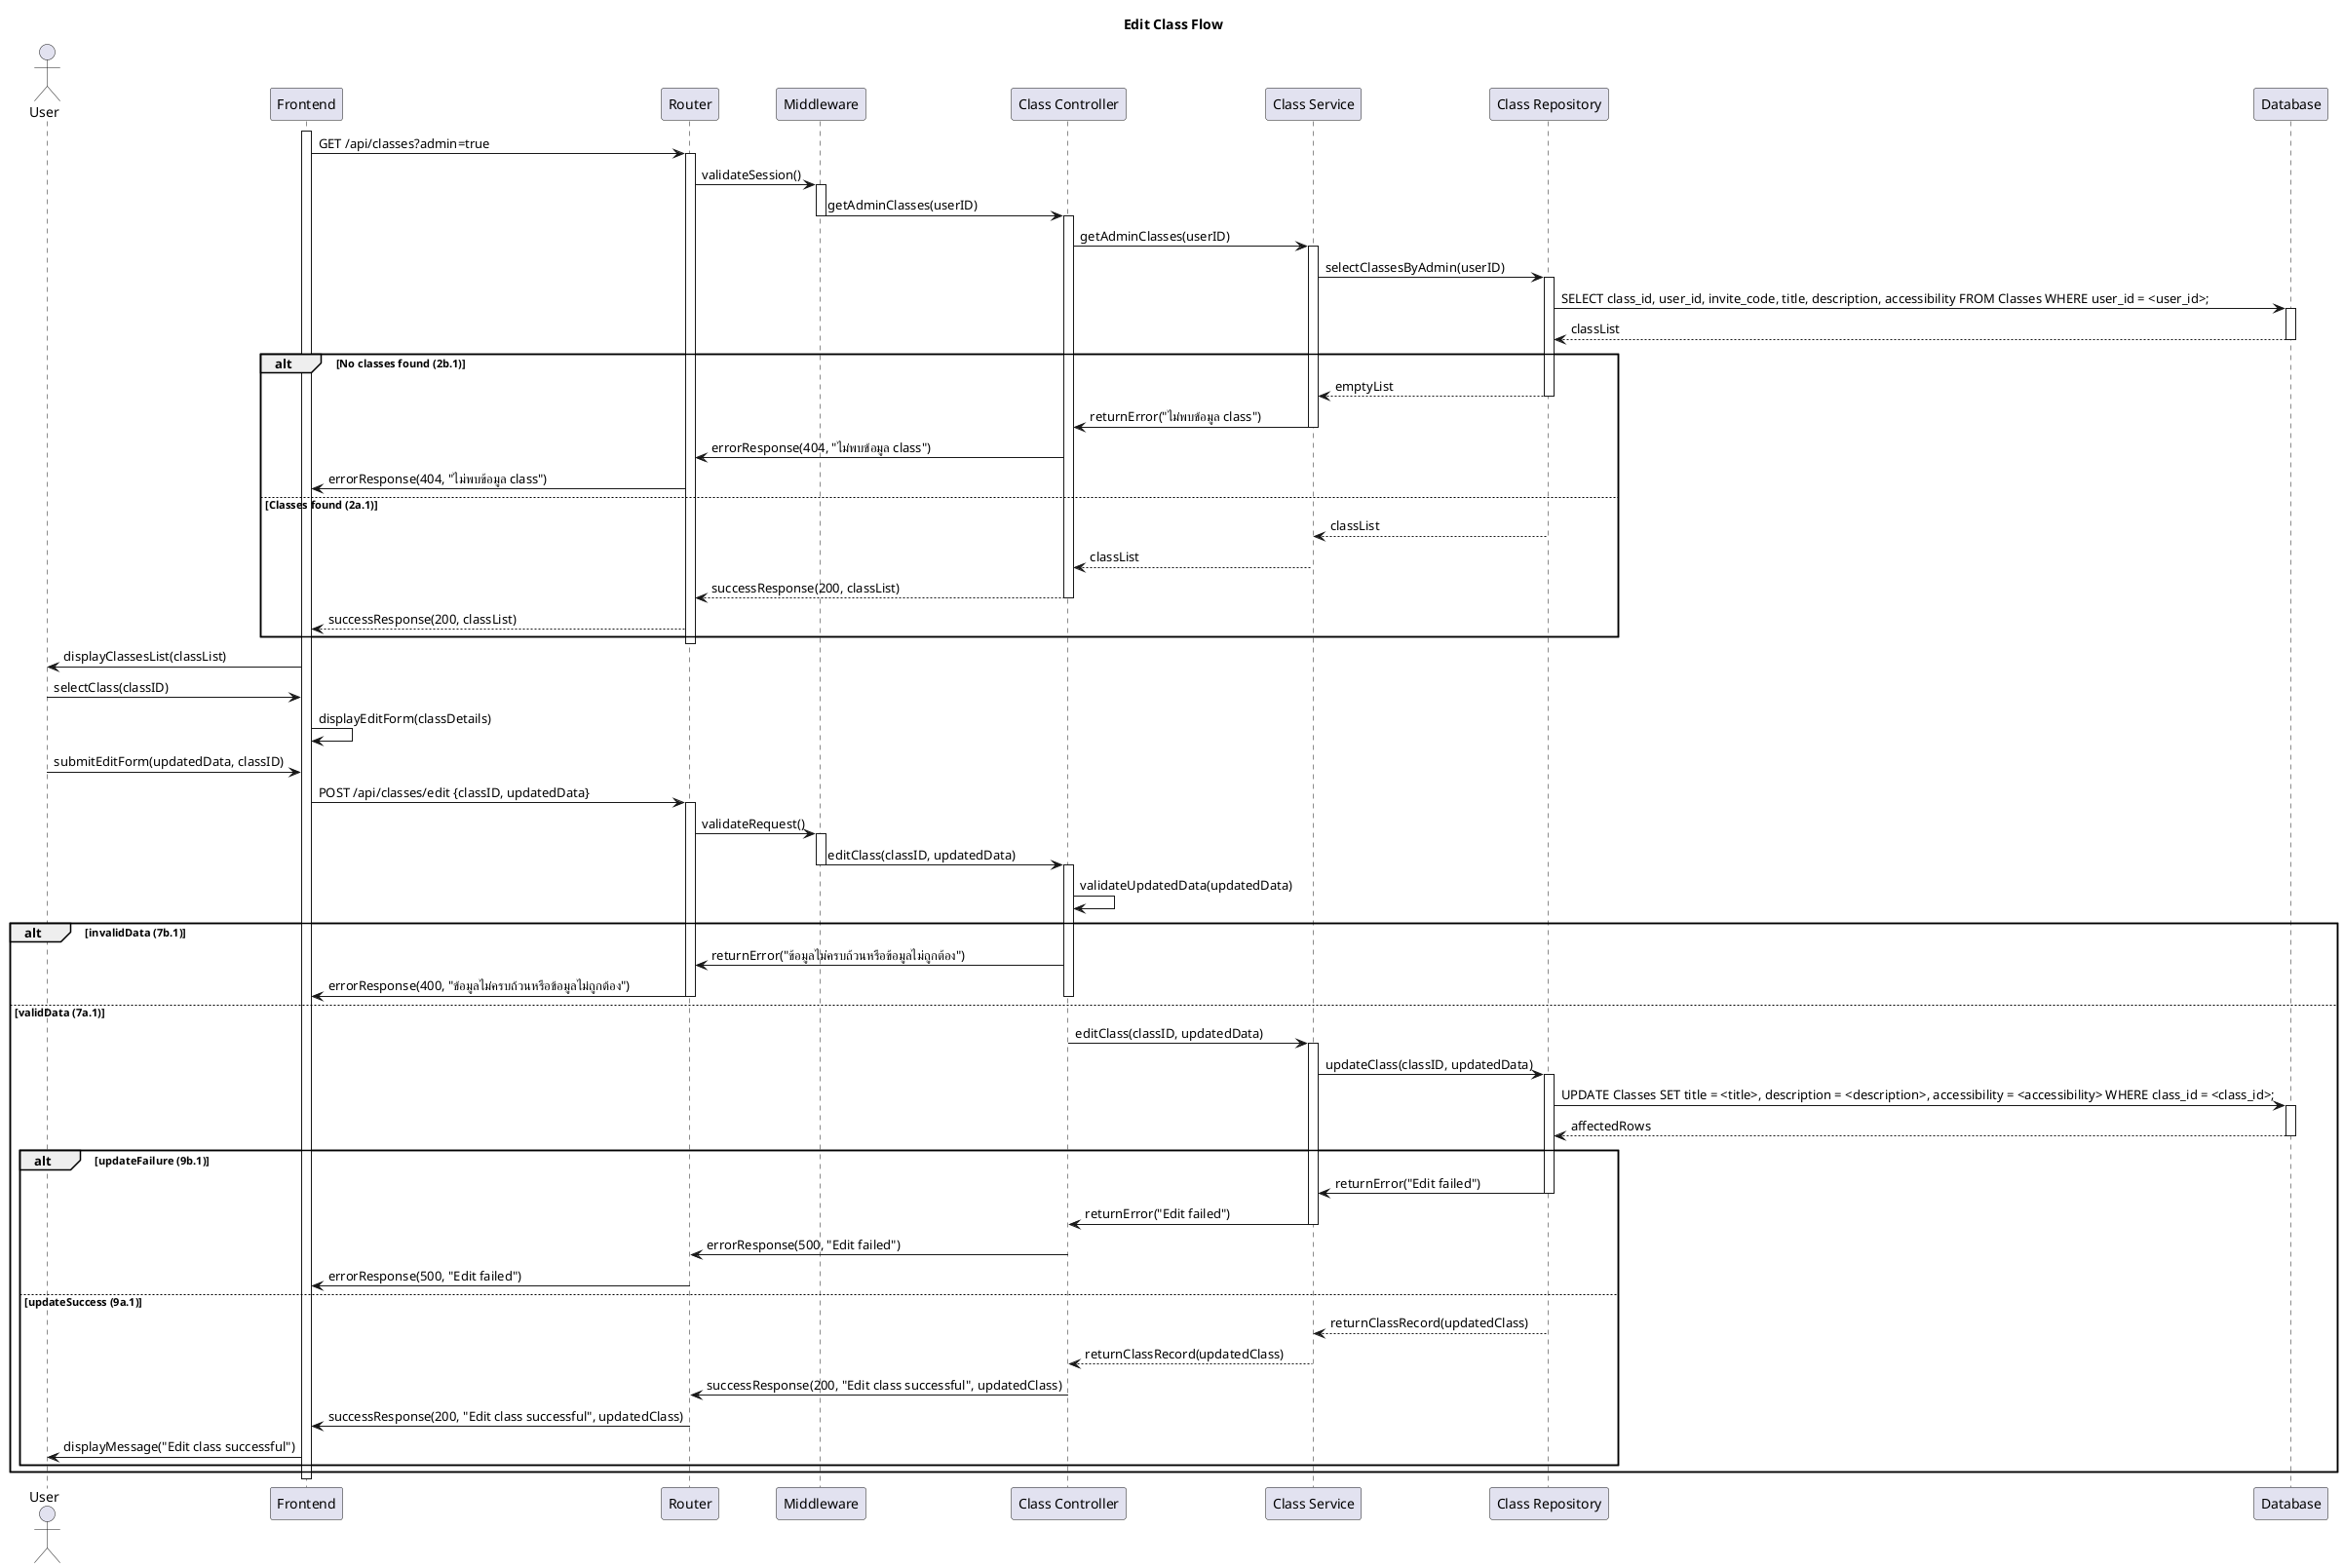 @startuml
title Edit Class Flow

actor User
participant "Frontend" as FE
participant "Router" as Router
participant "Middleware" as MW
participant "Class Controller" as Controller
participant "Class Service" as Service
participant "Class Repository" as Repository
participant "Database" as DB

'Retrieve Admin Classes'
activate FE
FE -> Router: GET /api/classes?admin=true
activate Router
Router -> MW: validateSession()
activate MW
MW -> Controller: getAdminClasses(userID)
deactivate MW
activate Controller
Controller -> Service: getAdminClasses(userID)
activate Service
Service -> Repository: selectClassesByAdmin(userID)
activate Repository
Repository -> DB: SELECT class_id, user_id, invite_code, title, description, accessibility FROM Classes WHERE user_id = <user_id>;
activate DB
DB --> Repository: classList
deactivate DB
alt No classes found (2b.1)
    Repository --> Service: emptyList
    deactivate Repository
    Service -> Controller: returnError("ไม่พบข้อมูล class")
    deactivate Service
    Controller -> Router: errorResponse(404, "ไม่พบข้อมูล class")
    Router -> FE: errorResponse(404, "ไม่พบข้อมูล class")
else Classes found (2a.1)
    Repository --> Service: classList
    deactivate Repository
    Service --> Controller: classList
    deactivate Service
    Controller --> Router: successResponse(200, classList)
    deactivate Controller
    Router --> FE: successResponse(200, classList)
end
deactivate Router
FE -> User: displayClassesList(classList)

'Edit Class'
User -> FE: selectClass(classID)
FE -> FE: displayEditForm(classDetails)

User -> FE: submitEditForm(updatedData, classID)
FE -> Router: POST /api/classes/edit {classID, updatedData}
activate Router
Router -> MW: validateRequest()
activate MW
MW -> Controller: editClass(classID, updatedData)
deactivate MW
activate Controller
Controller -> Controller: validateUpdatedData(updatedData)
alt invalidData (7b.1)
    Controller -> Router: returnError("ข้อมูลไม่ครบถ้วนหรือข้อมูลไม่ถูกต้อง")
    Router -> FE: errorResponse(400, "ข้อมูลไม่ครบถ้วนหรือข้อมูลไม่ถูกต้อง")
    deactivate Controller
    deactivate Router
else validData (7a.1)
    Controller -> Service: editClass(classID, updatedData)
    activate Service
    Service -> Repository: updateClass(classID, updatedData)
    activate Repository
    Repository -> DB: UPDATE Classes SET title = <title>, description = <description>, accessibility = <accessibility> WHERE class_id = <class_id>;
    activate DB
    DB --> Repository: affectedRows
    deactivate DB
    alt updateFailure (9b.1)
        Repository -> Service: returnError("Edit failed")
        deactivate Repository
        Service -> Controller: returnError("Edit failed")
        deactivate Service
        Controller -> Router: errorResponse(500, "Edit failed")
        Router -> FE: errorResponse(500, "Edit failed")
        deactivate Controller
        deactivate MW
        deactivate Router
    else updateSuccess (9a.1)
        Repository --> Service: returnClassRecord(updatedClass)
        deactivate Repository
        Service --> Controller: returnClassRecord(updatedClass)
        deactivate Service
        Controller -> Router: successResponse(200, "Edit class successful", updatedClass)
        Router -> FE: successResponse(200, "Edit class successful", updatedClass)
        FE -> User: displayMessage("Edit class successful")
        deactivate Controller
        deactivate MW
        deactivate Router
    end
end
deactivate FE

@enduml

